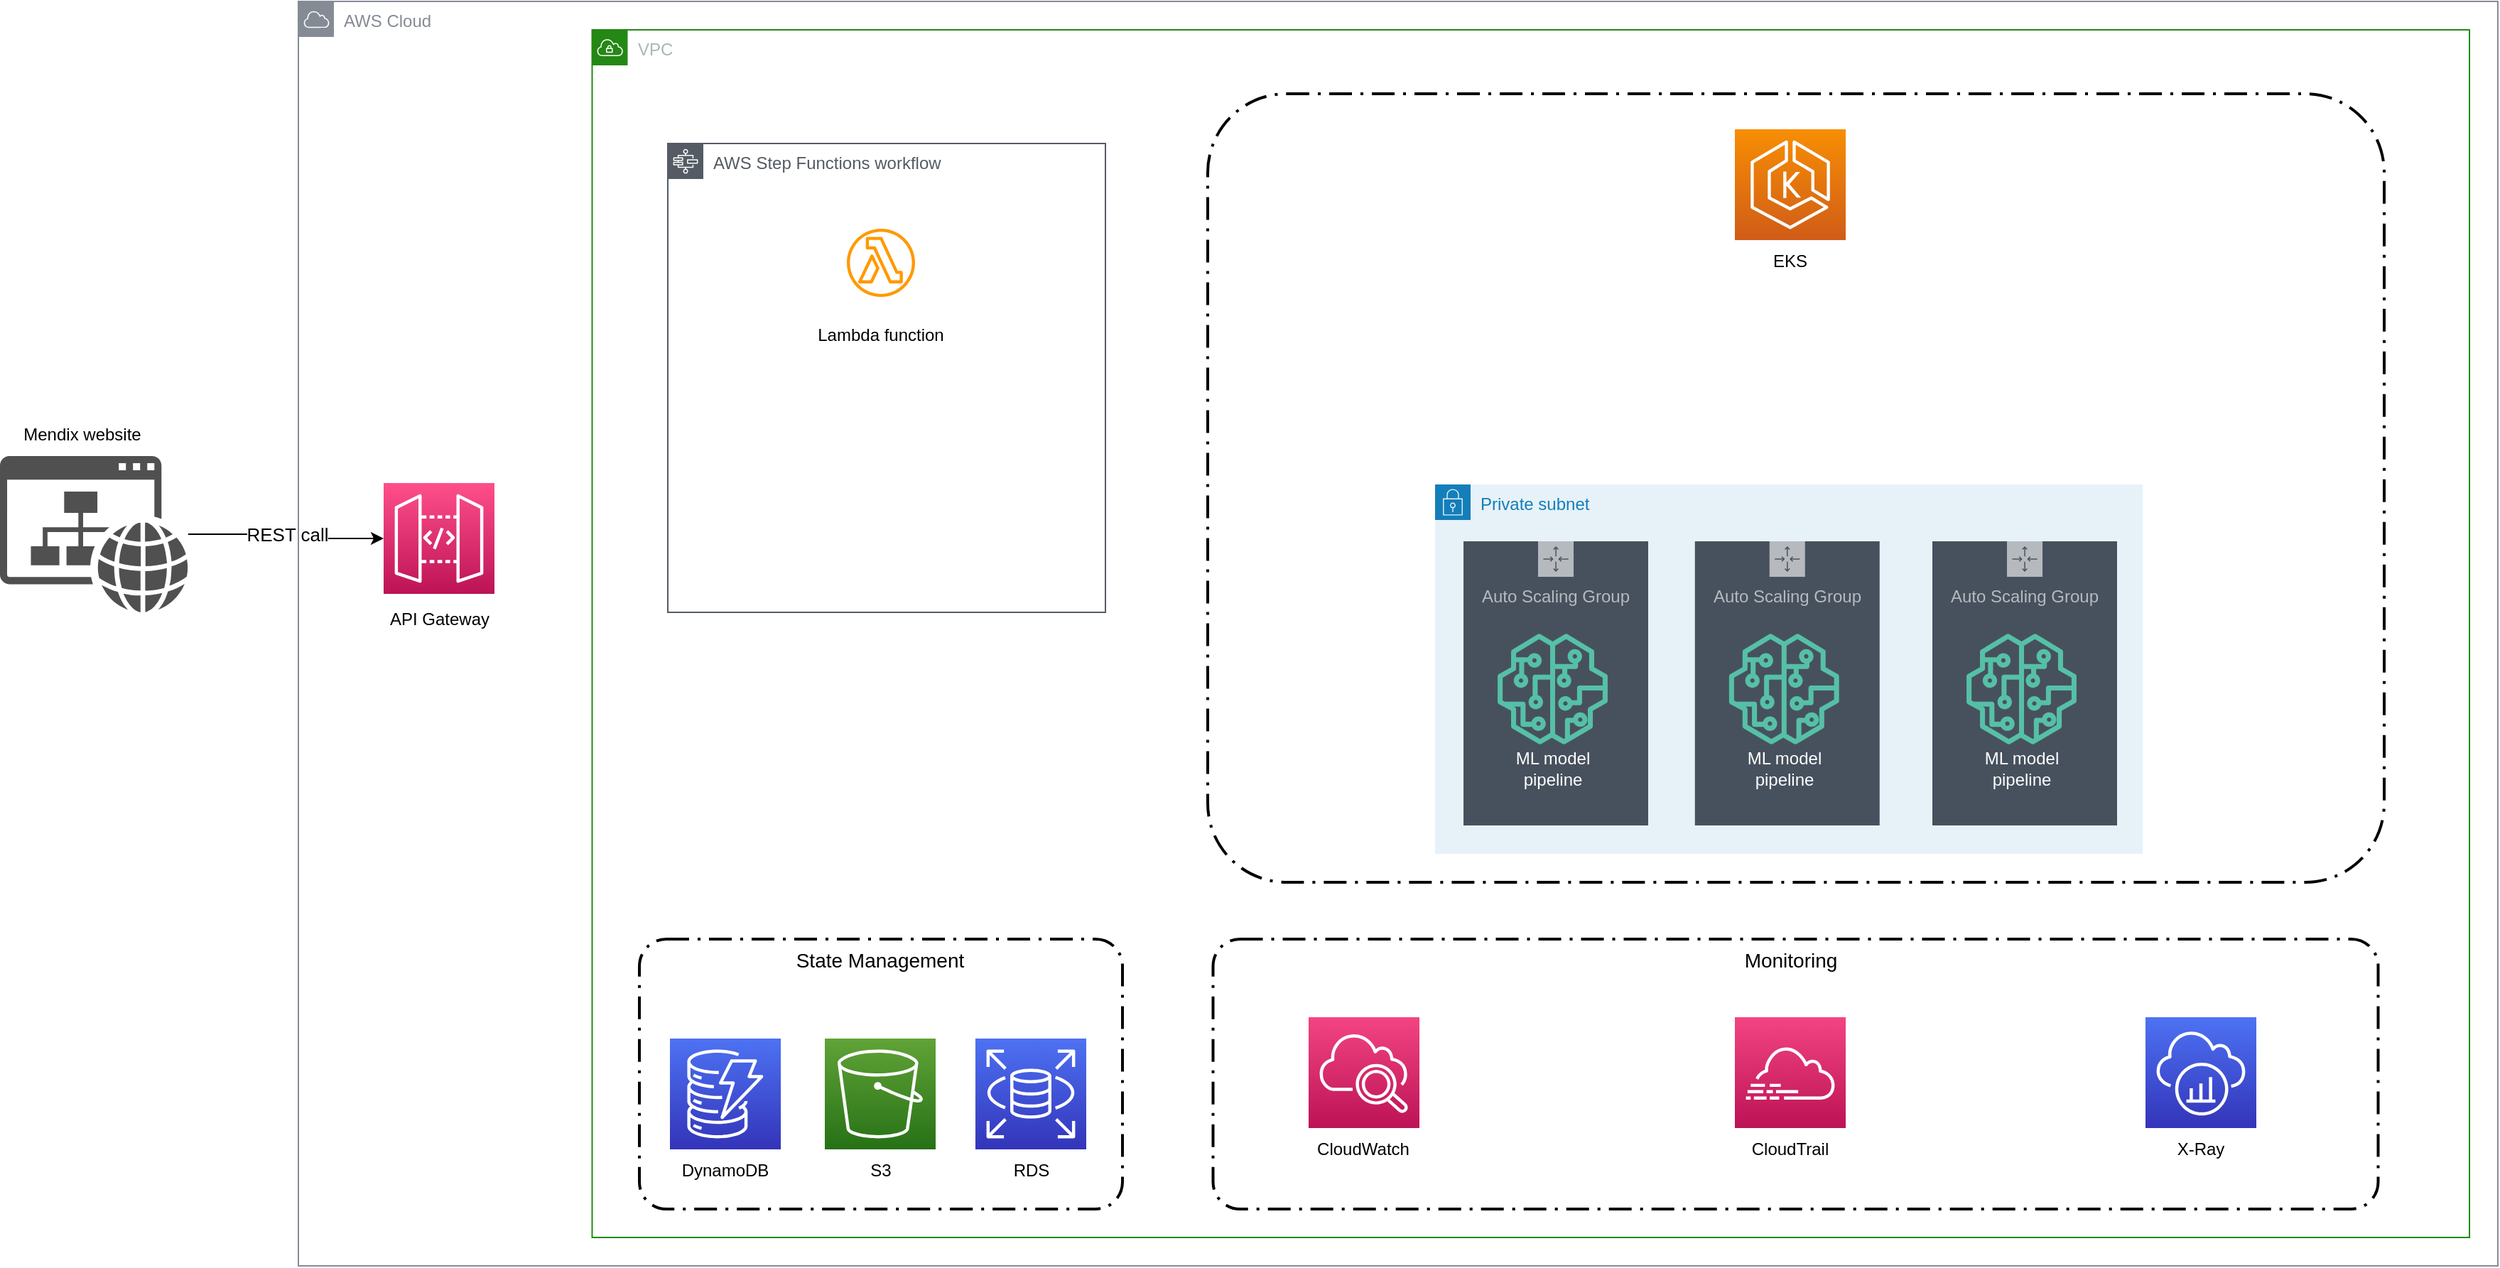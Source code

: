 <mxfile version="15.4.0" type="device"><diagram id="Hayq75ekzl8FgxcIcxZ5" name="Page-1"><mxGraphModel dx="2004" dy="1183" grid="1" gridSize="10" guides="1" tooltips="1" connect="1" arrows="1" fold="1" page="1" pageScale="1" pageWidth="827" pageHeight="1169" math="0" shadow="0"><root><mxCell id="0"/><mxCell id="1" parent="0"/><mxCell id="aWuPoWDR7vJ9jFhtswSH-23" value="" style="group" parent="1" vertex="1" connectable="0"><mxGeometry x="20" y="390" width="132.45" height="140" as="geometry"/></mxCell><mxCell id="aWuPoWDR7vJ9jFhtswSH-2" value="" style="sketch=0;pointerEvents=1;shadow=0;dashed=0;html=1;strokeColor=none;fillColor=#505050;labelPosition=center;verticalLabelPosition=bottom;verticalAlign=top;outlineConnect=0;align=center;shape=mxgraph.office.concepts.website;" parent="aWuPoWDR7vJ9jFhtswSH-23" vertex="1"><mxGeometry y="30" width="132.45" height="110" as="geometry"/></mxCell><mxCell id="aWuPoWDR7vJ9jFhtswSH-3" value="Mendix website" style="text;html=1;strokeColor=none;fillColor=none;align=center;verticalAlign=middle;whiteSpace=wrap;rounded=0;" parent="aWuPoWDR7vJ9jFhtswSH-23" vertex="1"><mxGeometry width="116" height="30" as="geometry"/></mxCell><mxCell id="5hml2R2YV15cMM7VWH5c-5" style="edgeStyle=orthogonalEdgeStyle;rounded=0;orthogonalLoop=1;jettySize=auto;html=1;entryX=0;entryY=0.5;entryDx=0;entryDy=0;entryPerimeter=0;" parent="1" source="aWuPoWDR7vJ9jFhtswSH-2" edge="1" target="HuCOEX_51FnWJH40LYO8-2"><mxGeometry relative="1" as="geometry"><mxPoint x="230" y="385" as="targetPoint"/></mxGeometry></mxCell><mxCell id="5hml2R2YV15cMM7VWH5c-6" value="&lt;font style=&quot;font-size: 13px&quot;&gt;REST call&lt;/font&gt;" style="edgeLabel;html=1;align=center;verticalAlign=middle;resizable=0;points=[];" parent="5hml2R2YV15cMM7VWH5c-5" vertex="1" connectable="0"><mxGeometry x="-0.021" relative="1" as="geometry"><mxPoint as="offset"/></mxGeometry></mxCell><mxCell id="HuCOEX_51FnWJH40LYO8-7" value="AWS Cloud" style="sketch=0;outlineConnect=0;gradientColor=none;html=1;whiteSpace=wrap;fontSize=12;fontStyle=0;shape=mxgraph.aws4.group;grIcon=mxgraph.aws4.group_aws_cloud;strokeColor=#858B94;fillColor=none;verticalAlign=top;align=left;spacingLeft=30;fontColor=#858B94;dashed=0;" vertex="1" parent="1"><mxGeometry x="230" y="100" width="1548" height="890" as="geometry"/></mxCell><mxCell id="HuCOEX_51FnWJH40LYO8-3" value="VPC" style="points=[[0,0],[0.25,0],[0.5,0],[0.75,0],[1,0],[1,0.25],[1,0.5],[1,0.75],[1,1],[0.75,1],[0.5,1],[0.25,1],[0,1],[0,0.75],[0,0.5],[0,0.25]];outlineConnect=0;gradientColor=none;html=1;whiteSpace=wrap;fontSize=12;fontStyle=0;shape=mxgraph.aws4.group;grIcon=mxgraph.aws4.group_vpc;strokeColor=#248814;fillColor=none;verticalAlign=top;align=left;spacingLeft=30;fontColor=#AAB7B8;dashed=0;" vertex="1" parent="1"><mxGeometry x="436.75" y="120" width="1321.25" height="850" as="geometry"/></mxCell><mxCell id="HuCOEX_51FnWJH40LYO8-4" value="AWS Step Functions workflow" style="sketch=0;outlineConnect=0;gradientColor=none;html=1;whiteSpace=wrap;fontSize=12;fontStyle=0;shape=mxgraph.aws4.group;grIcon=mxgraph.aws4.group_aws_step_functions_workflow;strokeColor=#545B64;fillColor=none;verticalAlign=top;align=left;spacingLeft=30;fontColor=#545B64;dashed=0;" vertex="1" parent="1"><mxGeometry x="490" y="200" width="308" height="330" as="geometry"/></mxCell><mxCell id="HuCOEX_51FnWJH40LYO8-9" value="" style="group" vertex="1" connectable="0" parent="1"><mxGeometry x="284.5" y="439" width="89" height="111" as="geometry"/></mxCell><mxCell id="HuCOEX_51FnWJH40LYO8-2" value="" style="sketch=0;points=[[0,0,0],[0.25,0,0],[0.5,0,0],[0.75,0,0],[1,0,0],[0,1,0],[0.25,1,0],[0.5,1,0],[0.75,1,0],[1,1,0],[0,0.25,0],[0,0.5,0],[0,0.75,0],[1,0.25,0],[1,0.5,0],[1,0.75,0]];outlineConnect=0;fontColor=#232F3E;gradientColor=#FF4F8B;gradientDirection=north;fillColor=#BC1356;strokeColor=#ffffff;dashed=0;verticalLabelPosition=bottom;verticalAlign=top;align=center;html=1;fontSize=12;fontStyle=0;aspect=fixed;shape=mxgraph.aws4.resourceIcon;resIcon=mxgraph.aws4.api_gateway;" vertex="1" parent="HuCOEX_51FnWJH40LYO8-9"><mxGeometry x="5.5" width="78" height="78" as="geometry"/></mxCell><mxCell id="HuCOEX_51FnWJH40LYO8-8" value="API Gateway" style="text;html=1;strokeColor=none;fillColor=none;align=center;verticalAlign=middle;whiteSpace=wrap;rounded=0;" vertex="1" parent="HuCOEX_51FnWJH40LYO8-9"><mxGeometry y="81" width="89" height="30" as="geometry"/></mxCell><mxCell id="HuCOEX_51FnWJH40LYO8-41" value="" style="points=[[0.25,0,0],[0.5,0,0],[0.75,0,0],[1,0.25,0],[1,0.5,0],[1,0.75,0],[0.75,1,0],[0.5,1,0],[0.25,1,0],[0,0.75,0],[0,0.5,0],[0,0.25,0]];rounded=1;arcSize=10;dashed=1;strokeColor=#000000;fillColor=none;gradientColor=none;dashPattern=8 3 1 3;strokeWidth=2;" vertex="1" parent="1"><mxGeometry x="870" y="165" width="828" height="555" as="geometry"/></mxCell><mxCell id="HuCOEX_51FnWJH40LYO8-60" value="" style="group;container=1;" vertex="1" connectable="0" parent="1"><mxGeometry x="953.75" y="760" width="740" height="190" as="geometry"/></mxCell><mxCell id="HuCOEX_51FnWJH40LYO8-21" value="" style="points=[[0.25,0,0],[0.5,0,0],[0.75,0,0],[1,0.25,0],[1,0.5,0],[1,0.75,0],[0.75,1,0],[0.5,1,0],[0.25,1,0],[0,0.75,0],[0,0.5,0],[0,0.25,0]];rounded=1;arcSize=10;dashed=1;strokeColor=#000000;fillColor=none;gradientColor=none;dashPattern=8 3 1 3;strokeWidth=2;" vertex="1" parent="HuCOEX_51FnWJH40LYO8-60"><mxGeometry x="-80" width="820" height="190" as="geometry"/></mxCell><mxCell id="HuCOEX_51FnWJH40LYO8-25" value="" style="sketch=0;points=[[0,0,0],[0.25,0,0],[0.5,0,0],[0.75,0,0],[1,0,0],[0,1,0],[0.25,1,0],[0.5,1,0],[0.75,1,0],[1,1,0],[0,0.25,0],[0,0.5,0],[0,0.75,0],[1,0.25,0],[1,0.5,0],[1,0.75,0]];points=[[0,0,0],[0.25,0,0],[0.5,0,0],[0.75,0,0],[1,0,0],[0,1,0],[0.25,1,0],[0.5,1,0],[0.75,1,0],[1,1,0],[0,0.25,0],[0,0.5,0],[0,0.75,0],[1,0.25,0],[1,0.5,0],[1,0.75,0]];outlineConnect=0;fontColor=#232F3E;gradientColor=#F34482;gradientDirection=north;fillColor=#BC1356;strokeColor=#ffffff;dashed=0;verticalLabelPosition=bottom;verticalAlign=top;align=center;html=1;fontSize=12;fontStyle=0;aspect=fixed;shape=mxgraph.aws4.resourceIcon;resIcon=mxgraph.aws4.cloudtrail;" vertex="1" parent="HuCOEX_51FnWJH40LYO8-60"><mxGeometry x="287.25" y="55" width="78" height="78" as="geometry"/></mxCell><mxCell id="HuCOEX_51FnWJH40LYO8-26" value="CloudTrail" style="text;html=1;strokeColor=none;fillColor=none;align=center;verticalAlign=middle;whiteSpace=wrap;rounded=0;" vertex="1" parent="HuCOEX_51FnWJH40LYO8-60"><mxGeometry x="296.25" y="133" width="60" height="30" as="geometry"/></mxCell><mxCell id="HuCOEX_51FnWJH40LYO8-27" value="" style="sketch=0;points=[[0,0,0],[0.25,0,0],[0.5,0,0],[0.75,0,0],[1,0,0],[0,1,0],[0.25,1,0],[0.5,1,0],[0.75,1,0],[1,1,0],[0,0.25,0],[0,0.5,0],[0,0.75,0],[1,0.25,0],[1,0.5,0],[1,0.75,0]];outlineConnect=0;fontColor=#232F3E;gradientColor=#4D72F3;gradientDirection=north;fillColor=#3334B9;strokeColor=#ffffff;dashed=0;verticalLabelPosition=bottom;verticalAlign=top;align=center;html=1;fontSize=12;fontStyle=0;aspect=fixed;shape=mxgraph.aws4.resourceIcon;resIcon=mxgraph.aws4.xray;" vertex="1" parent="HuCOEX_51FnWJH40LYO8-60"><mxGeometry x="576.25" y="55" width="78" height="78" as="geometry"/></mxCell><mxCell id="HuCOEX_51FnWJH40LYO8-28" value="X-Ray" style="text;html=1;strokeColor=none;fillColor=none;align=center;verticalAlign=middle;whiteSpace=wrap;rounded=0;" vertex="1" parent="HuCOEX_51FnWJH40LYO8-60"><mxGeometry x="585.25" y="133" width="60" height="30" as="geometry"/></mxCell><mxCell id="HuCOEX_51FnWJH40LYO8-29" value="&lt;font style=&quot;font-size: 14px&quot;&gt;Monitoring&lt;/font&gt;" style="text;html=1;strokeColor=none;fillColor=none;align=center;verticalAlign=middle;whiteSpace=wrap;rounded=0;" vertex="1" parent="HuCOEX_51FnWJH40LYO8-60"><mxGeometry x="256.75" width="139" height="30" as="geometry"/></mxCell><mxCell id="HuCOEX_51FnWJH40LYO8-24" value="" style="group" vertex="1" connectable="0" parent="HuCOEX_51FnWJH40LYO8-60"><mxGeometry x="-13.75" y="55" width="79" height="108" as="geometry"/></mxCell><mxCell id="HuCOEX_51FnWJH40LYO8-22" value="" style="sketch=0;points=[[0,0,0],[0.25,0,0],[0.5,0,0],[0.75,0,0],[1,0,0],[0,1,0],[0.25,1,0],[0.5,1,0],[0.75,1,0],[1,1,0],[0,0.25,0],[0,0.5,0],[0,0.75,0],[1,0.25,0],[1,0.5,0],[1,0.75,0]];points=[[0,0,0],[0.25,0,0],[0.5,0,0],[0.75,0,0],[1,0,0],[0,1,0],[0.25,1,0],[0.5,1,0],[0.75,1,0],[1,1,0],[0,0.25,0],[0,0.5,0],[0,0.75,0],[1,0.25,0],[1,0.5,0],[1,0.75,0]];outlineConnect=0;fontColor=#232F3E;gradientColor=#F34482;gradientDirection=north;fillColor=#BC1356;strokeColor=#ffffff;dashed=0;verticalLabelPosition=bottom;verticalAlign=top;align=center;html=1;fontSize=12;fontStyle=0;aspect=fixed;shape=mxgraph.aws4.resourceIcon;resIcon=mxgraph.aws4.cloudwatch_2;" vertex="1" parent="HuCOEX_51FnWJH40LYO8-24"><mxGeometry x="1" width="78" height="78" as="geometry"/></mxCell><mxCell id="HuCOEX_51FnWJH40LYO8-23" value="CloudWatch" style="text;html=1;strokeColor=none;fillColor=none;align=center;verticalAlign=middle;whiteSpace=wrap;rounded=0;" vertex="1" parent="HuCOEX_51FnWJH40LYO8-24"><mxGeometry y="78" width="79" height="30" as="geometry"/></mxCell><mxCell id="HuCOEX_51FnWJH40LYO8-61" value="" style="group" vertex="1" connectable="0" parent="1"><mxGeometry x="1030" y="440" width="498" height="260" as="geometry"/></mxCell><mxCell id="HuCOEX_51FnWJH40LYO8-42" value="Private subnet" style="points=[[0,0],[0.25,0],[0.5,0],[0.75,0],[1,0],[1,0.25],[1,0.5],[1,0.75],[1,1],[0.75,1],[0.5,1],[0.25,1],[0,1],[0,0.75],[0,0.5],[0,0.25]];outlineConnect=0;gradientColor=none;html=1;whiteSpace=wrap;fontSize=12;fontStyle=0;shape=mxgraph.aws4.group;grIcon=mxgraph.aws4.group_security_group;grStroke=0;strokeColor=#147EBA;fillColor=#E6F2F8;verticalAlign=top;align=left;spacingLeft=30;fontColor=#147EBA;dashed=0;" vertex="1" parent="HuCOEX_51FnWJH40LYO8-61"><mxGeometry width="498" height="260" as="geometry"/></mxCell><mxCell id="HuCOEX_51FnWJH40LYO8-48" value="" style="group" vertex="1" connectable="0" parent="HuCOEX_51FnWJH40LYO8-61"><mxGeometry x="20" y="40" width="130" height="200" as="geometry"/></mxCell><mxCell id="HuCOEX_51FnWJH40LYO8-44" value="Auto Scaling Group" style="sketch=0;outlineConnect=0;gradientColor=none;html=1;whiteSpace=wrap;fontSize=12;fontStyle=0;shape=mxgraph.aws4.groupCenter;grIcon=mxgraph.aws4.group_auto_scaling_group;grStroke=0;strokeColor=#B6BABF;fillColor=#47515E;verticalAlign=top;align=center;fontColor=#B6BABF;dashed=0;spacingTop=25;" vertex="1" parent="HuCOEX_51FnWJH40LYO8-48"><mxGeometry width="130" height="200" as="geometry"/></mxCell><mxCell id="HuCOEX_51FnWJH40LYO8-47" value="" style="group" vertex="1" connectable="0" parent="HuCOEX_51FnWJH40LYO8-48"><mxGeometry x="23.75" y="65" width="78" height="108" as="geometry"/></mxCell><mxCell id="HuCOEX_51FnWJH40LYO8-45" value="" style="sketch=0;outlineConnect=0;fontColor=#232F3E;gradientColor=none;fillColor=#56C0A7;strokeColor=none;dashed=0;verticalLabelPosition=bottom;verticalAlign=top;align=center;html=1;fontSize=12;fontStyle=0;aspect=fixed;pointerEvents=1;shape=mxgraph.aws4.sagemaker_model;" vertex="1" parent="HuCOEX_51FnWJH40LYO8-47"><mxGeometry width="78" height="78" as="geometry"/></mxCell><mxCell id="HuCOEX_51FnWJH40LYO8-46" value="&lt;font color=&quot;#ffffff&quot;&gt;ML model&lt;br&gt;pipeline&lt;br&gt;&lt;/font&gt;" style="text;html=1;strokeColor=none;fillColor=none;align=center;verticalAlign=middle;whiteSpace=wrap;rounded=0;" vertex="1" parent="HuCOEX_51FnWJH40LYO8-47"><mxGeometry x="9" y="80" width="60" height="30" as="geometry"/></mxCell><mxCell id="HuCOEX_51FnWJH40LYO8-49" value="" style="group" vertex="1" connectable="0" parent="HuCOEX_51FnWJH40LYO8-61"><mxGeometry x="182.88" y="40" width="130" height="200" as="geometry"/></mxCell><mxCell id="HuCOEX_51FnWJH40LYO8-50" value="Auto Scaling Group" style="sketch=0;outlineConnect=0;gradientColor=none;html=1;whiteSpace=wrap;fontSize=12;fontStyle=0;shape=mxgraph.aws4.groupCenter;grIcon=mxgraph.aws4.group_auto_scaling_group;grStroke=0;strokeColor=#B6BABF;fillColor=#47515E;verticalAlign=top;align=center;fontColor=#B6BABF;dashed=0;spacingTop=25;" vertex="1" parent="HuCOEX_51FnWJH40LYO8-49"><mxGeometry width="130" height="200" as="geometry"/></mxCell><mxCell id="HuCOEX_51FnWJH40LYO8-51" value="" style="group" vertex="1" connectable="0" parent="HuCOEX_51FnWJH40LYO8-49"><mxGeometry x="23.75" y="65" width="78" height="108" as="geometry"/></mxCell><mxCell id="HuCOEX_51FnWJH40LYO8-52" value="" style="sketch=0;outlineConnect=0;fontColor=#232F3E;gradientColor=none;fillColor=#56C0A7;strokeColor=none;dashed=0;verticalLabelPosition=bottom;verticalAlign=top;align=center;html=1;fontSize=12;fontStyle=0;aspect=fixed;pointerEvents=1;shape=mxgraph.aws4.sagemaker_model;" vertex="1" parent="HuCOEX_51FnWJH40LYO8-51"><mxGeometry width="78" height="78" as="geometry"/></mxCell><mxCell id="HuCOEX_51FnWJH40LYO8-53" value="&lt;font color=&quot;#ffffff&quot;&gt;ML model&lt;br&gt;pipeline&lt;br&gt;&lt;/font&gt;" style="text;html=1;strokeColor=none;fillColor=none;align=center;verticalAlign=middle;whiteSpace=wrap;rounded=0;" vertex="1" parent="HuCOEX_51FnWJH40LYO8-51"><mxGeometry x="9" y="80" width="60" height="30" as="geometry"/></mxCell><mxCell id="HuCOEX_51FnWJH40LYO8-54" value="" style="group" vertex="1" connectable="0" parent="HuCOEX_51FnWJH40LYO8-61"><mxGeometry x="350" y="40" width="130" height="200" as="geometry"/></mxCell><mxCell id="HuCOEX_51FnWJH40LYO8-55" value="Auto Scaling Group" style="sketch=0;outlineConnect=0;gradientColor=none;html=1;whiteSpace=wrap;fontSize=12;fontStyle=0;shape=mxgraph.aws4.groupCenter;grIcon=mxgraph.aws4.group_auto_scaling_group;grStroke=0;strokeColor=#B6BABF;fillColor=#47515E;verticalAlign=top;align=center;fontColor=#B6BABF;dashed=0;spacingTop=25;" vertex="1" parent="HuCOEX_51FnWJH40LYO8-54"><mxGeometry width="130" height="200" as="geometry"/></mxCell><mxCell id="HuCOEX_51FnWJH40LYO8-56" value="" style="group" vertex="1" connectable="0" parent="HuCOEX_51FnWJH40LYO8-54"><mxGeometry x="23.75" y="65" width="78" height="108" as="geometry"/></mxCell><mxCell id="HuCOEX_51FnWJH40LYO8-57" value="" style="sketch=0;outlineConnect=0;fontColor=#232F3E;gradientColor=none;fillColor=#56C0A7;strokeColor=none;dashed=0;verticalLabelPosition=bottom;verticalAlign=top;align=center;html=1;fontSize=12;fontStyle=0;aspect=fixed;pointerEvents=1;shape=mxgraph.aws4.sagemaker_model;" vertex="1" parent="HuCOEX_51FnWJH40LYO8-56"><mxGeometry width="78" height="78" as="geometry"/></mxCell><mxCell id="HuCOEX_51FnWJH40LYO8-58" value="&lt;font color=&quot;#ffffff&quot;&gt;ML model&lt;br&gt;pipeline&lt;br&gt;&lt;/font&gt;" style="text;html=1;strokeColor=none;fillColor=none;align=center;verticalAlign=middle;whiteSpace=wrap;rounded=0;" vertex="1" parent="HuCOEX_51FnWJH40LYO8-56"><mxGeometry x="9" y="80" width="60" height="30" as="geometry"/></mxCell><mxCell id="HuCOEX_51FnWJH40LYO8-64" value="" style="group" vertex="1" connectable="0" parent="1"><mxGeometry x="1241" y="190" width="78" height="108" as="geometry"/></mxCell><mxCell id="HuCOEX_51FnWJH40LYO8-62" value="" style="sketch=0;points=[[0,0,0],[0.25,0,0],[0.5,0,0],[0.75,0,0],[1,0,0],[0,1,0],[0.25,1,0],[0.5,1,0],[0.75,1,0],[1,1,0],[0,0.25,0],[0,0.5,0],[0,0.75,0],[1,0.25,0],[1,0.5,0],[1,0.75,0]];outlineConnect=0;fontColor=#232F3E;gradientColor=#F78E04;gradientDirection=north;fillColor=#D05C17;strokeColor=#ffffff;dashed=0;verticalLabelPosition=bottom;verticalAlign=top;align=center;html=1;fontSize=12;fontStyle=0;aspect=fixed;shape=mxgraph.aws4.resourceIcon;resIcon=mxgraph.aws4.eks;" vertex="1" parent="HuCOEX_51FnWJH40LYO8-64"><mxGeometry width="78" height="78" as="geometry"/></mxCell><mxCell id="HuCOEX_51FnWJH40LYO8-63" value="EKS" style="text;html=1;strokeColor=none;fillColor=none;align=center;verticalAlign=middle;whiteSpace=wrap;rounded=0;" vertex="1" parent="HuCOEX_51FnWJH40LYO8-64"><mxGeometry x="9" y="78" width="60" height="30" as="geometry"/></mxCell><mxCell id="HuCOEX_51FnWJH40LYO8-65" value="" style="group" vertex="1" connectable="0" parent="1"><mxGeometry x="470" y="760" width="340" height="190" as="geometry"/></mxCell><mxCell id="HuCOEX_51FnWJH40LYO8-10" value="" style="points=[[0.25,0,0],[0.5,0,0],[0.75,0,0],[1,0.25,0],[1,0.5,0],[1,0.75,0],[0.75,1,0],[0.5,1,0],[0.25,1,0],[0,0.75,0],[0,0.5,0],[0,0.25,0]];rounded=1;arcSize=10;dashed=1;strokeColor=#000000;fillColor=none;gradientColor=none;dashPattern=8 3 1 3;strokeWidth=2;" vertex="1" parent="HuCOEX_51FnWJH40LYO8-65"><mxGeometry width="340" height="190" as="geometry"/></mxCell><mxCell id="HuCOEX_51FnWJH40LYO8-20" value="&lt;font style=&quot;font-size: 14px&quot;&gt;State Management&lt;/font&gt;" style="text;html=1;strokeColor=none;fillColor=none;align=center;verticalAlign=middle;whiteSpace=wrap;rounded=0;" vertex="1" parent="HuCOEX_51FnWJH40LYO8-65"><mxGeometry x="100" width="139" height="30" as="geometry"/></mxCell><mxCell id="HuCOEX_51FnWJH40LYO8-13" value="" style="group" vertex="1" connectable="0" parent="HuCOEX_51FnWJH40LYO8-65"><mxGeometry x="21.5" y="70" width="78" height="108" as="geometry"/></mxCell><mxCell id="HuCOEX_51FnWJH40LYO8-11" value="" style="sketch=0;points=[[0,0,0],[0.25,0,0],[0.5,0,0],[0.75,0,0],[1,0,0],[0,1,0],[0.25,1,0],[0.5,1,0],[0.75,1,0],[1,1,0],[0,0.25,0],[0,0.5,0],[0,0.75,0],[1,0.25,0],[1,0.5,0],[1,0.75,0]];outlineConnect=0;fontColor=#232F3E;gradientColor=#4D72F3;gradientDirection=north;fillColor=#3334B9;strokeColor=#ffffff;dashed=0;verticalLabelPosition=bottom;verticalAlign=top;align=center;html=1;fontSize=12;fontStyle=0;aspect=fixed;shape=mxgraph.aws4.resourceIcon;resIcon=mxgraph.aws4.dynamodb;" vertex="1" parent="HuCOEX_51FnWJH40LYO8-13"><mxGeometry width="78" height="78" as="geometry"/></mxCell><mxCell id="HuCOEX_51FnWJH40LYO8-12" value="DynamoDB" style="text;html=1;strokeColor=none;fillColor=none;align=center;verticalAlign=middle;whiteSpace=wrap;rounded=0;" vertex="1" parent="HuCOEX_51FnWJH40LYO8-13"><mxGeometry x="4.5" y="78" width="69" height="30" as="geometry"/></mxCell><mxCell id="HuCOEX_51FnWJH40LYO8-16" value="" style="group" vertex="1" connectable="0" parent="HuCOEX_51FnWJH40LYO8-65"><mxGeometry x="130.5" y="70" width="78" height="108" as="geometry"/></mxCell><mxCell id="HuCOEX_51FnWJH40LYO8-14" value="" style="sketch=0;points=[[0,0,0],[0.25,0,0],[0.5,0,0],[0.75,0,0],[1,0,0],[0,1,0],[0.25,1,0],[0.5,1,0],[0.75,1,0],[1,1,0],[0,0.25,0],[0,0.5,0],[0,0.75,0],[1,0.25,0],[1,0.5,0],[1,0.75,0]];outlineConnect=0;fontColor=#232F3E;gradientColor=#60A337;gradientDirection=north;fillColor=#277116;strokeColor=#ffffff;dashed=0;verticalLabelPosition=bottom;verticalAlign=top;align=center;html=1;fontSize=12;fontStyle=0;aspect=fixed;shape=mxgraph.aws4.resourceIcon;resIcon=mxgraph.aws4.s3;" vertex="1" parent="HuCOEX_51FnWJH40LYO8-16"><mxGeometry width="78" height="78" as="geometry"/></mxCell><mxCell id="HuCOEX_51FnWJH40LYO8-15" value="S3" style="text;html=1;strokeColor=none;fillColor=none;align=center;verticalAlign=middle;whiteSpace=wrap;rounded=0;" vertex="1" parent="HuCOEX_51FnWJH40LYO8-16"><mxGeometry x="9" y="78" width="60" height="30" as="geometry"/></mxCell><mxCell id="HuCOEX_51FnWJH40LYO8-19" value="" style="group" vertex="1" connectable="0" parent="HuCOEX_51FnWJH40LYO8-65"><mxGeometry x="236.5" y="70" width="78" height="108" as="geometry"/></mxCell><mxCell id="HuCOEX_51FnWJH40LYO8-17" value="" style="sketch=0;points=[[0,0,0],[0.25,0,0],[0.5,0,0],[0.75,0,0],[1,0,0],[0,1,0],[0.25,1,0],[0.5,1,0],[0.75,1,0],[1,1,0],[0,0.25,0],[0,0.5,0],[0,0.75,0],[1,0.25,0],[1,0.5,0],[1,0.75,0]];outlineConnect=0;fontColor=#232F3E;gradientColor=#4D72F3;gradientDirection=north;fillColor=#3334B9;strokeColor=#ffffff;dashed=0;verticalLabelPosition=bottom;verticalAlign=top;align=center;html=1;fontSize=12;fontStyle=0;aspect=fixed;shape=mxgraph.aws4.resourceIcon;resIcon=mxgraph.aws4.rds;" vertex="1" parent="HuCOEX_51FnWJH40LYO8-19"><mxGeometry width="78" height="78" as="geometry"/></mxCell><mxCell id="HuCOEX_51FnWJH40LYO8-18" value="RDS" style="text;html=1;strokeColor=none;fillColor=none;align=center;verticalAlign=middle;whiteSpace=wrap;rounded=0;" vertex="1" parent="HuCOEX_51FnWJH40LYO8-19"><mxGeometry x="9" y="78" width="60" height="30" as="geometry"/></mxCell><mxCell id="HuCOEX_51FnWJH40LYO8-67" value="" style="group" vertex="1" connectable="0" parent="1"><mxGeometry x="601" y="260" width="160" height="90" as="geometry"/></mxCell><mxCell id="HuCOEX_51FnWJH40LYO8-5" value="" style="sketch=0;outlineConnect=0;fontColor=#232F3E;gradientColor=none;fillColor=#FF9900;strokeColor=none;dashed=0;verticalLabelPosition=bottom;verticalAlign=top;align=center;html=1;fontSize=12;fontStyle=0;aspect=fixed;pointerEvents=1;shape=mxgraph.aws4.lambda_function;" vertex="1" parent="HuCOEX_51FnWJH40LYO8-67"><mxGeometry x="15" width="48" height="48" as="geometry"/></mxCell><mxCell id="HuCOEX_51FnWJH40LYO8-66" value="Lambda function" style="text;html=1;strokeColor=none;fillColor=none;align=center;verticalAlign=middle;whiteSpace=wrap;rounded=0;" vertex="1" parent="1"><mxGeometry x="590" y="320" width="100" height="30" as="geometry"/></mxCell></root></mxGraphModel></diagram></mxfile>